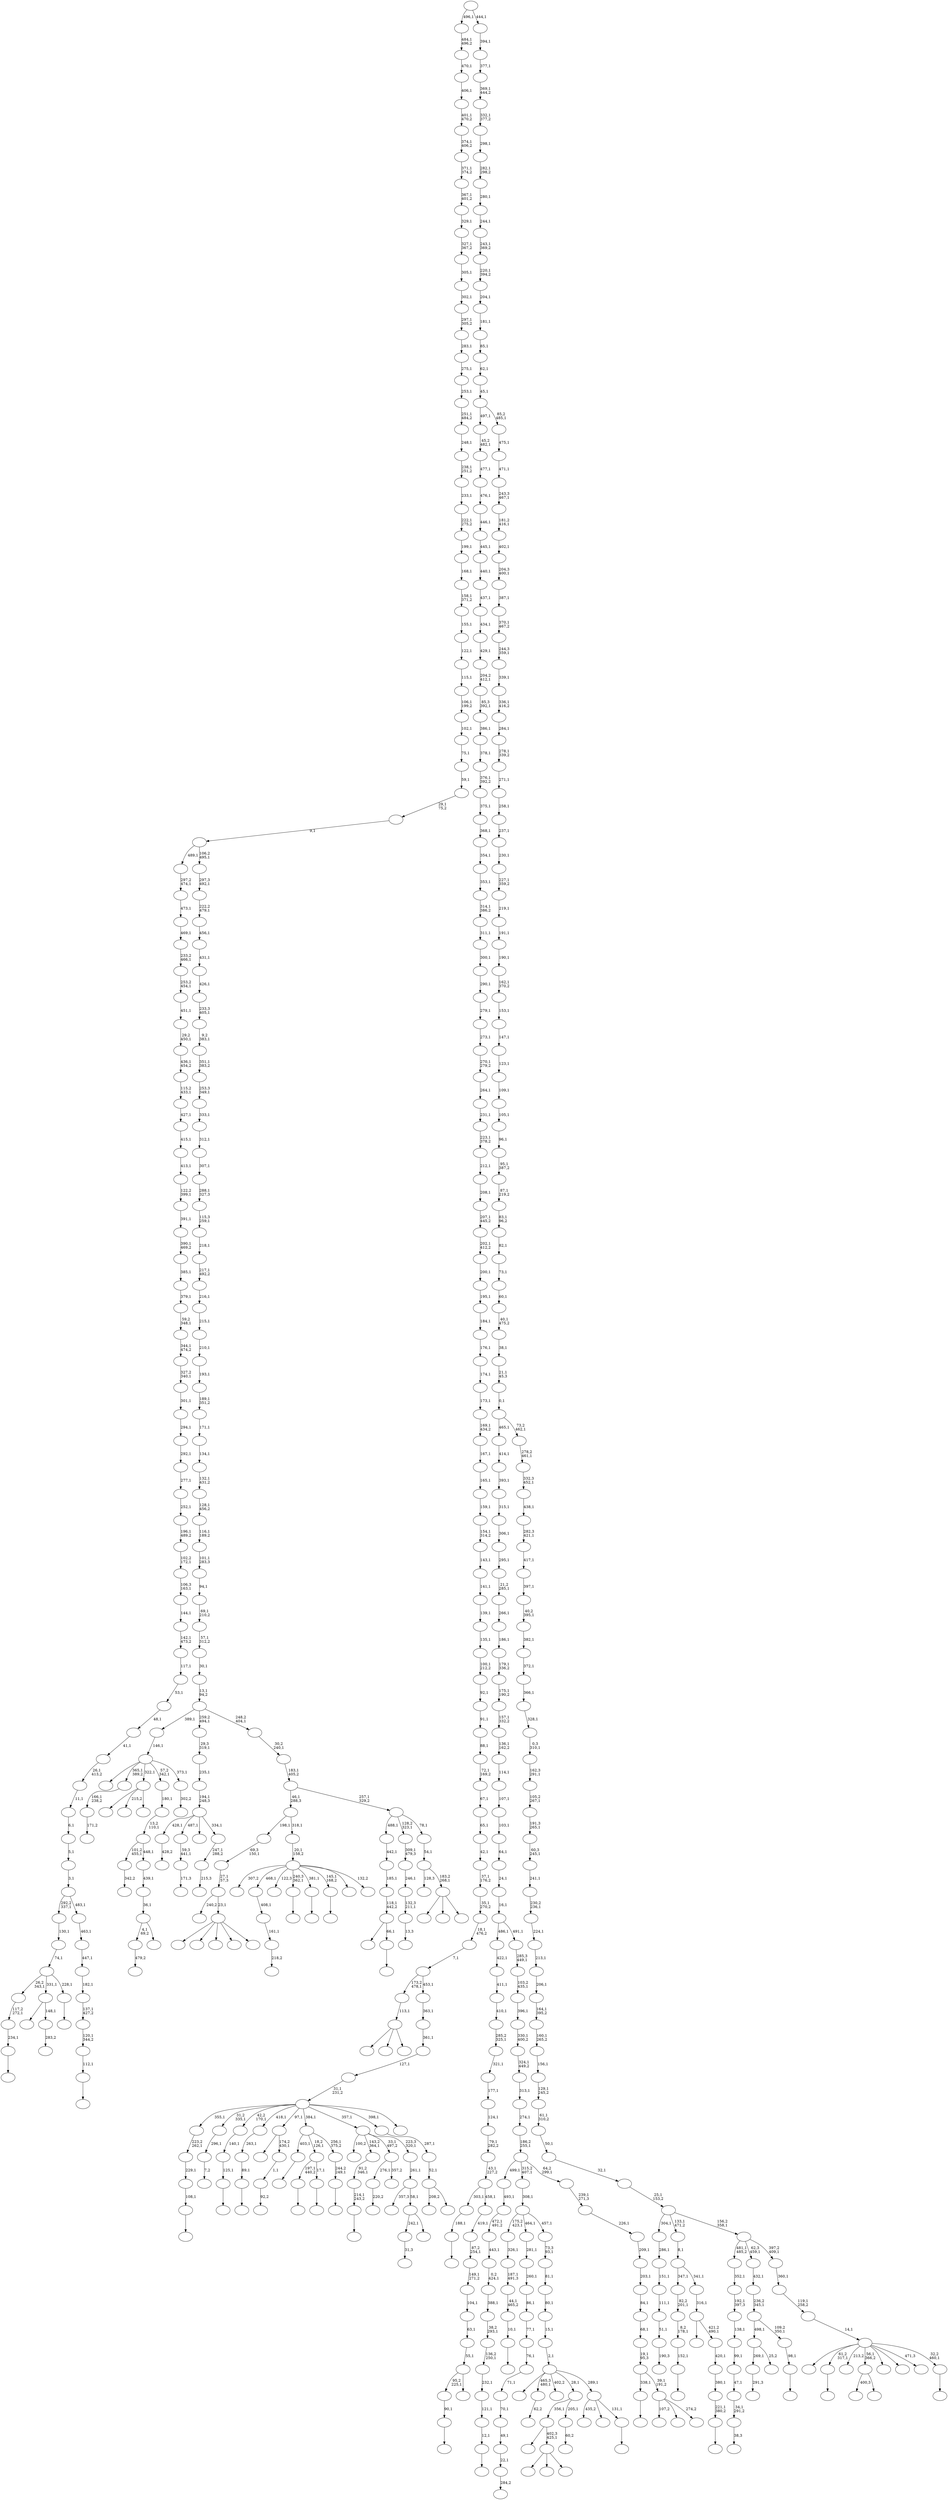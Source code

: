 digraph T {
	600 [label=""]
	599 [label=""]
	598 [label=""]
	597 [label=""]
	596 [label=""]
	595 [label=""]
	594 [label=""]
	593 [label=""]
	592 [label=""]
	591 [label=""]
	590 [label=""]
	589 [label=""]
	588 [label=""]
	587 [label=""]
	586 [label=""]
	585 [label=""]
	584 [label=""]
	583 [label=""]
	582 [label=""]
	581 [label=""]
	580 [label=""]
	579 [label=""]
	578 [label=""]
	577 [label=""]
	576 [label=""]
	575 [label=""]
	574 [label=""]
	573 [label=""]
	572 [label=""]
	571 [label=""]
	570 [label=""]
	569 [label=""]
	568 [label=""]
	567 [label=""]
	566 [label=""]
	565 [label=""]
	564 [label=""]
	563 [label=""]
	562 [label=""]
	561 [label=""]
	560 [label=""]
	559 [label=""]
	558 [label=""]
	557 [label=""]
	556 [label=""]
	555 [label=""]
	554 [label=""]
	553 [label=""]
	552 [label=""]
	551 [label=""]
	550 [label=""]
	549 [label=""]
	548 [label=""]
	547 [label=""]
	546 [label=""]
	545 [label=""]
	544 [label=""]
	543 [label=""]
	542 [label=""]
	541 [label=""]
	540 [label=""]
	539 [label=""]
	538 [label=""]
	537 [label=""]
	536 [label=""]
	535 [label=""]
	534 [label=""]
	533 [label=""]
	532 [label=""]
	531 [label=""]
	530 [label=""]
	529 [label=""]
	528 [label=""]
	527 [label=""]
	526 [label=""]
	525 [label=""]
	524 [label=""]
	523 [label=""]
	522 [label=""]
	521 [label=""]
	520 [label=""]
	519 [label=""]
	518 [label=""]
	517 [label=""]
	516 [label=""]
	515 [label=""]
	514 [label=""]
	513 [label=""]
	512 [label=""]
	511 [label=""]
	510 [label=""]
	509 [label=""]
	508 [label=""]
	507 [label=""]
	506 [label=""]
	505 [label=""]
	504 [label=""]
	503 [label=""]
	502 [label=""]
	501 [label=""]
	500 [label=""]
	499 [label=""]
	498 [label=""]
	497 [label=""]
	496 [label=""]
	495 [label=""]
	494 [label=""]
	493 [label=""]
	492 [label=""]
	491 [label=""]
	490 [label=""]
	489 [label=""]
	488 [label=""]
	487 [label=""]
	486 [label=""]
	485 [label=""]
	484 [label=""]
	483 [label=""]
	482 [label=""]
	481 [label=""]
	480 [label=""]
	479 [label=""]
	478 [label=""]
	477 [label=""]
	476 [label=""]
	475 [label=""]
	474 [label=""]
	473 [label=""]
	472 [label=""]
	471 [label=""]
	470 [label=""]
	469 [label=""]
	468 [label=""]
	467 [label=""]
	466 [label=""]
	465 [label=""]
	464 [label=""]
	463 [label=""]
	462 [label=""]
	461 [label=""]
	460 [label=""]
	459 [label=""]
	458 [label=""]
	457 [label=""]
	456 [label=""]
	455 [label=""]
	454 [label=""]
	453 [label=""]
	452 [label=""]
	451 [label=""]
	450 [label=""]
	449 [label=""]
	448 [label=""]
	447 [label=""]
	446 [label=""]
	445 [label=""]
	444 [label=""]
	443 [label=""]
	442 [label=""]
	441 [label=""]
	440 [label=""]
	439 [label=""]
	438 [label=""]
	437 [label=""]
	436 [label=""]
	435 [label=""]
	434 [label=""]
	433 [label=""]
	432 [label=""]
	431 [label=""]
	430 [label=""]
	429 [label=""]
	428 [label=""]
	427 [label=""]
	426 [label=""]
	425 [label=""]
	424 [label=""]
	423 [label=""]
	422 [label=""]
	421 [label=""]
	420 [label=""]
	419 [label=""]
	418 [label=""]
	417 [label=""]
	416 [label=""]
	415 [label=""]
	414 [label=""]
	413 [label=""]
	412 [label=""]
	411 [label=""]
	410 [label=""]
	409 [label=""]
	408 [label=""]
	407 [label=""]
	406 [label=""]
	405 [label=""]
	404 [label=""]
	403 [label=""]
	402 [label=""]
	401 [label=""]
	400 [label=""]
	399 [label=""]
	398 [label=""]
	397 [label=""]
	396 [label=""]
	395 [label=""]
	394 [label=""]
	393 [label=""]
	392 [label=""]
	391 [label=""]
	390 [label=""]
	389 [label=""]
	388 [label=""]
	387 [label=""]
	386 [label=""]
	385 [label=""]
	384 [label=""]
	383 [label=""]
	382 [label=""]
	381 [label=""]
	380 [label=""]
	379 [label=""]
	378 [label=""]
	377 [label=""]
	376 [label=""]
	375 [label=""]
	374 [label=""]
	373 [label=""]
	372 [label=""]
	371 [label=""]
	370 [label=""]
	369 [label=""]
	368 [label=""]
	367 [label=""]
	366 [label=""]
	365 [label=""]
	364 [label=""]
	363 [label=""]
	362 [label=""]
	361 [label=""]
	360 [label=""]
	359 [label=""]
	358 [label=""]
	357 [label=""]
	356 [label=""]
	355 [label=""]
	354 [label=""]
	353 [label=""]
	352 [label=""]
	351 [label=""]
	350 [label=""]
	349 [label=""]
	348 [label=""]
	347 [label=""]
	346 [label=""]
	345 [label=""]
	344 [label=""]
	343 [label=""]
	342 [label=""]
	341 [label=""]
	340 [label=""]
	339 [label=""]
	338 [label=""]
	337 [label=""]
	336 [label=""]
	335 [label=""]
	334 [label=""]
	333 [label=""]
	332 [label=""]
	331 [label=""]
	330 [label=""]
	329 [label=""]
	328 [label=""]
	327 [label=""]
	326 [label=""]
	325 [label=""]
	324 [label=""]
	323 [label=""]
	322 [label=""]
	321 [label=""]
	320 [label=""]
	319 [label=""]
	318 [label=""]
	317 [label=""]
	316 [label=""]
	315 [label=""]
	314 [label=""]
	313 [label=""]
	312 [label=""]
	311 [label=""]
	310 [label=""]
	309 [label=""]
	308 [label=""]
	307 [label=""]
	306 [label=""]
	305 [label=""]
	304 [label=""]
	303 [label=""]
	302 [label=""]
	301 [label=""]
	300 [label=""]
	299 [label=""]
	298 [label=""]
	297 [label=""]
	296 [label=""]
	295 [label=""]
	294 [label=""]
	293 [label=""]
	292 [label=""]
	291 [label=""]
	290 [label=""]
	289 [label=""]
	288 [label=""]
	287 [label=""]
	286 [label=""]
	285 [label=""]
	284 [label=""]
	283 [label=""]
	282 [label=""]
	281 [label=""]
	280 [label=""]
	279 [label=""]
	278 [label=""]
	277 [label=""]
	276 [label=""]
	275 [label=""]
	274 [label=""]
	273 [label=""]
	272 [label=""]
	271 [label=""]
	270 [label=""]
	269 [label=""]
	268 [label=""]
	267 [label=""]
	266 [label=""]
	265 [label=""]
	264 [label=""]
	263 [label=""]
	262 [label=""]
	261 [label=""]
	260 [label=""]
	259 [label=""]
	258 [label=""]
	257 [label=""]
	256 [label=""]
	255 [label=""]
	254 [label=""]
	253 [label=""]
	252 [label=""]
	251 [label=""]
	250 [label=""]
	249 [label=""]
	248 [label=""]
	247 [label=""]
	246 [label=""]
	245 [label=""]
	244 [label=""]
	243 [label=""]
	242 [label=""]
	241 [label=""]
	240 [label=""]
	239 [label=""]
	238 [label=""]
	237 [label=""]
	236 [label=""]
	235 [label=""]
	234 [label=""]
	233 [label=""]
	232 [label=""]
	231 [label=""]
	230 [label=""]
	229 [label=""]
	228 [label=""]
	227 [label=""]
	226 [label=""]
	225 [label=""]
	224 [label=""]
	223 [label=""]
	222 [label=""]
	221 [label=""]
	220 [label=""]
	219 [label=""]
	218 [label=""]
	217 [label=""]
	216 [label=""]
	215 [label=""]
	214 [label=""]
	213 [label=""]
	212 [label=""]
	211 [label=""]
	210 [label=""]
	209 [label=""]
	208 [label=""]
	207 [label=""]
	206 [label=""]
	205 [label=""]
	204 [label=""]
	203 [label=""]
	202 [label=""]
	201 [label=""]
	200 [label=""]
	199 [label=""]
	198 [label=""]
	197 [label=""]
	196 [label=""]
	195 [label=""]
	194 [label=""]
	193 [label=""]
	192 [label=""]
	191 [label=""]
	190 [label=""]
	189 [label=""]
	188 [label=""]
	187 [label=""]
	186 [label=""]
	185 [label=""]
	184 [label=""]
	183 [label=""]
	182 [label=""]
	181 [label=""]
	180 [label=""]
	179 [label=""]
	178 [label=""]
	177 [label=""]
	176 [label=""]
	175 [label=""]
	174 [label=""]
	173 [label=""]
	172 [label=""]
	171 [label=""]
	170 [label=""]
	169 [label=""]
	168 [label=""]
	167 [label=""]
	166 [label=""]
	165 [label=""]
	164 [label=""]
	163 [label=""]
	162 [label=""]
	161 [label=""]
	160 [label=""]
	159 [label=""]
	158 [label=""]
	157 [label=""]
	156 [label=""]
	155 [label=""]
	154 [label=""]
	153 [label=""]
	152 [label=""]
	151 [label=""]
	150 [label=""]
	149 [label=""]
	148 [label=""]
	147 [label=""]
	146 [label=""]
	145 [label=""]
	144 [label=""]
	143 [label=""]
	142 [label=""]
	141 [label=""]
	140 [label=""]
	139 [label=""]
	138 [label=""]
	137 [label=""]
	136 [label=""]
	135 [label=""]
	134 [label=""]
	133 [label=""]
	132 [label=""]
	131 [label=""]
	130 [label=""]
	129 [label=""]
	128 [label=""]
	127 [label=""]
	126 [label=""]
	125 [label=""]
	124 [label=""]
	123 [label=""]
	122 [label=""]
	121 [label=""]
	120 [label=""]
	119 [label=""]
	118 [label=""]
	117 [label=""]
	116 [label=""]
	115 [label=""]
	114 [label=""]
	113 [label=""]
	112 [label=""]
	111 [label=""]
	110 [label=""]
	109 [label=""]
	108 [label=""]
	107 [label=""]
	106 [label=""]
	105 [label=""]
	104 [label=""]
	103 [label=""]
	102 [label=""]
	101 [label=""]
	100 [label=""]
	99 [label=""]
	98 [label=""]
	97 [label=""]
	96 [label=""]
	95 [label=""]
	94 [label=""]
	93 [label=""]
	92 [label=""]
	91 [label=""]
	90 [label=""]
	89 [label=""]
	88 [label=""]
	87 [label=""]
	86 [label=""]
	85 [label=""]
	84 [label=""]
	83 [label=""]
	82 [label=""]
	81 [label=""]
	80 [label=""]
	79 [label=""]
	78 [label=""]
	77 [label=""]
	76 [label=""]
	75 [label=""]
	74 [label=""]
	73 [label=""]
	72 [label=""]
	71 [label=""]
	70 [label=""]
	69 [label=""]
	68 [label=""]
	67 [label=""]
	66 [label=""]
	65 [label=""]
	64 [label=""]
	63 [label=""]
	62 [label=""]
	61 [label=""]
	60 [label=""]
	59 [label=""]
	58 [label=""]
	57 [label=""]
	56 [label=""]
	55 [label=""]
	54 [label=""]
	53 [label=""]
	52 [label=""]
	51 [label=""]
	50 [label=""]
	49 [label=""]
	48 [label=""]
	47 [label=""]
	46 [label=""]
	45 [label=""]
	44 [label=""]
	43 [label=""]
	42 [label=""]
	41 [label=""]
	40 [label=""]
	39 [label=""]
	38 [label=""]
	37 [label=""]
	36 [label=""]
	35 [label=""]
	34 [label=""]
	33 [label=""]
	32 [label=""]
	31 [label=""]
	30 [label=""]
	29 [label=""]
	28 [label=""]
	27 [label=""]
	26 [label=""]
	25 [label=""]
	24 [label=""]
	23 [label=""]
	22 [label=""]
	21 [label=""]
	20 [label=""]
	19 [label=""]
	18 [label=""]
	17 [label=""]
	16 [label=""]
	15 [label=""]
	14 [label=""]
	13 [label=""]
	12 [label=""]
	11 [label=""]
	10 [label=""]
	9 [label=""]
	8 [label=""]
	7 [label=""]
	6 [label=""]
	5 [label=""]
	4 [label=""]
	3 [label=""]
	2 [label=""]
	1 [label=""]
	0 [label=""]
	598 -> 599 [label=""]
	592 -> 593 [label="479,2"]
	586 -> 587 [label=""]
	585 -> 586 [label="152,1"]
	584 -> 585 [label="8,2\n178,1"]
	583 -> 584 [label="82,2\n201,1"]
	581 -> 582 [label=""]
	580 -> 581 [label="108,1"]
	579 -> 580 [label="229,1"]
	578 -> 579 [label="223,2\n262,1"]
	575 -> 576 [label="7,2"]
	574 -> 575 [label="296,1"]
	572 -> 573 [label=""]
	571 -> 572 [label="125,1"]
	570 -> 571 [label="140,1"]
	568 -> 569 [label="291,3"]
	566 -> 567 [label="31,3"]
	563 -> 564 [label="428,2"]
	560 -> 568 [label="269,1"]
	560 -> 561 [label="25,2"]
	558 -> 559 [label="342,2"]
	554 -> 555 [label="220,2"]
	551 -> 552 [label=""]
	550 -> 551 [label="188,1"]
	548 -> 549 [label=""]
	547 -> 548 [label="10,1"]
	546 -> 547 [label="44,1\n465,2"]
	545 -> 546 [label="187,1\n491,3"]
	544 -> 545 [label="326,1"]
	542 -> 543 [label=""]
	541 -> 542 [label="234,1"]
	540 -> 541 [label="117,2\n272,1"]
	538 -> 539 [label="284,2"]
	537 -> 538 [label="22,1"]
	536 -> 537 [label="49,1"]
	535 -> 536 [label="70,1"]
	534 -> 535 [label="71,1"]
	533 -> 534 [label="76,1"]
	532 -> 533 [label="77,1"]
	531 -> 532 [label="86,1"]
	530 -> 531 [label="260,1"]
	529 -> 530 [label="281,1"]
	526 -> 527 [label=""]
	525 -> 526 [label="89,1"]
	524 -> 525 [label="263,1"]
	522 -> 523 [label=""]
	521 -> 522 [label="214,1\n243,2"]
	520 -> 521 [label="91,2\n346,1"]
	518 -> 519 [label="38,3"]
	517 -> 518 [label="34,1\n291,2"]
	516 -> 517 [label="47,1"]
	515 -> 516 [label="99,1"]
	514 -> 515 [label="138,1"]
	513 -> 514 [label="192,1\n397,3"]
	512 -> 513 [label="352,1"]
	510 -> 511 [label="190,3"]
	509 -> 510 [label="51,1"]
	508 -> 509 [label="111,1"]
	507 -> 508 [label="151,1"]
	506 -> 507 [label="286,1"]
	504 -> 505 [label=""]
	501 -> 502 [label="218,2"]
	500 -> 501 [label="161,1"]
	499 -> 500 [label="408,1"]
	495 -> 496 [label=""]
	494 -> 598 [label="197,1\n440,2"]
	494 -> 495 [label="17,1"]
	492 -> 493 [label="92,2"]
	491 -> 492 [label="1,1"]
	490 -> 600 [label=""]
	490 -> 491 [label="174,2\n430,1"]
	486 -> 487 [label="62,2"]
	484 -> 485 [label=""]
	483 -> 484 [label="98,1"]
	482 -> 560 [label="498,1"]
	482 -> 483 [label="109,2\n350,1"]
	481 -> 482 [label="236,2\n345,1"]
	480 -> 481 [label="432,1"]
	477 -> 554 [label="276,1"]
	477 -> 478 [label="357,2"]
	475 -> 476 [label=""]
	474 -> 475 [label="244,2\n249,1"]
	473 -> 504 [label="403,1"]
	473 -> 494 [label="18,2\n126,1"]
	473 -> 474 [label="256,1\n375,2"]
	471 -> 472 [label="171,2"]
	470 -> 471 [label="166,1\n238,2"]
	468 -> 565 [label=""]
	468 -> 553 [label="215,2"]
	468 -> 469 [label=""]
	464 -> 566 [label="242,1"]
	464 -> 465 [label=""]
	463 -> 497 [label="357,3"]
	463 -> 464 [label="58,1"]
	462 -> 463 [label="261,1"]
	461 -> 588 [label="100,2"]
	461 -> 520 [label="143,2\n364,1"]
	461 -> 477 [label="33,1\n497,2"]
	461 -> 462 [label="223,3\n320,1"]
	458 -> 528 [label=""]
	458 -> 488 [label=""]
	458 -> 459 [label=""]
	457 -> 591 [label=""]
	457 -> 458 [label="402,3\n425,1"]
	455 -> 456 [label=""]
	454 -> 455 [label="12,1"]
	453 -> 454 [label="121,1"]
	452 -> 453 [label="232,1"]
	451 -> 452 [label="136,2\n250,1"]
	450 -> 451 [label="38,2\n293,1"]
	449 -> 450 [label="388,1"]
	448 -> 449 [label="0,2\n424,1"]
	447 -> 448 [label="443,1"]
	446 -> 447 [label="472,1\n491,2"]
	445 -> 446 [label="493,1"]
	443 -> 562 [label="208,2"]
	443 -> 444 [label=""]
	442 -> 443 [label="52,1"]
	441 -> 442 [label="287,1"]
	438 -> 439 [label=""]
	436 -> 592 [label="4,1\n69,2"]
	436 -> 437 [label=""]
	435 -> 436 [label="36,1"]
	434 -> 435 [label="439,1"]
	433 -> 558 [label="101,2\n455,1"]
	433 -> 434 [label="448,1"]
	432 -> 433 [label="13,2\n110,1"]
	431 -> 432 [label="180,1"]
	429 -> 430 [label=""]
	428 -> 589 [label=""]
	428 -> 429 [label="66,1"]
	427 -> 428 [label="118,1\n442,2"]
	426 -> 427 [label="185,1"]
	425 -> 426 [label="442,1"]
	423 -> 424 [label="302,2"]
	422 -> 489 [label=""]
	422 -> 470 [label="365,1\n389,2"]
	422 -> 468 [label="322,1"]
	422 -> 431 [label="57,2\n342,1"]
	422 -> 423 [label="373,1"]
	421 -> 422 [label="146,1"]
	419 -> 420 [label=""]
	417 -> 418 [label=""]
	415 -> 416 [label=""]
	413 -> 414 [label="60,2"]
	412 -> 457 [label="356,1"]
	412 -> 413 [label="205,1"]
	410 -> 411 [label="171,3"]
	409 -> 410 [label="59,3\n441,1"]
	407 -> 503 [label=""]
	407 -> 479 [label=""]
	407 -> 408 [label=""]
	406 -> 407 [label="113,1"]
	404 -> 405 [label="13,3"]
	403 -> 404 [label="132,3\n211,1"]
	402 -> 403 [label="246,1"]
	401 -> 402 [label="309,1\n479,3"]
	398 -> 399 [label="283,2"]
	397 -> 557 [label=""]
	397 -> 398 [label="148,1"]
	391 -> 392 [label=""]
	389 -> 393 [label="400,3"]
	389 -> 390 [label=""]
	387 -> 388 [label=""]
	386 -> 595 [label="435,2"]
	386 -> 400 [label=""]
	386 -> 387 [label="131,1"]
	385 -> 577 [label=""]
	385 -> 486 [label="465,3\n480,1"]
	385 -> 440 [label="402,2"]
	385 -> 412 [label="28,1"]
	385 -> 386 [label="289,1"]
	384 -> 385 [label="2,1"]
	383 -> 384 [label="15,1"]
	382 -> 383 [label="80,1"]
	381 -> 382 [label="81,1"]
	380 -> 381 [label="73,3\n93,1"]
	379 -> 544 [label="175,2\n423,1"]
	379 -> 529 [label="464,1"]
	379 -> 380 [label="457,1"]
	378 -> 379 [label="308,1"]
	376 -> 377 [label="215,3"]
	375 -> 376 [label="247,1\n288,2"]
	374 -> 563 [label="428,1"]
	374 -> 409 [label="487,1"]
	374 -> 396 [label=""]
	374 -> 375 [label="334,1"]
	373 -> 374 [label="194,1\n248,3"]
	372 -> 373 [label="235,1"]
	371 -> 372 [label="29,3\n319,1"]
	369 -> 370 [label=""]
	368 -> 540 [label="26,2\n343,1"]
	368 -> 397 [label="331,1"]
	368 -> 369 [label="228,1"]
	367 -> 368 [label="74,1"]
	366 -> 367 [label="130,1"]
	364 -> 365 [label=""]
	363 -> 364 [label="112,1"]
	362 -> 363 [label="120,1\n344,2"]
	361 -> 362 [label="137,1\n427,2"]
	360 -> 361 [label="182,1"]
	359 -> 360 [label="447,1"]
	358 -> 359 [label="463,1"]
	357 -> 366 [label="292,2\n337,1"]
	357 -> 358 [label="483,1"]
	356 -> 357 [label="3,1"]
	355 -> 356 [label="5,1"]
	354 -> 355 [label="6,1"]
	353 -> 354 [label="11,1"]
	352 -> 353 [label="26,1\n413,2"]
	351 -> 352 [label="41,1"]
	350 -> 351 [label="48,1"]
	349 -> 350 [label="53,1"]
	348 -> 349 [label="117,1"]
	347 -> 348 [label="142,1\n473,2"]
	346 -> 347 [label="144,1"]
	345 -> 346 [label="106,3\n163,1"]
	344 -> 345 [label="102,2\n172,1"]
	343 -> 344 [label="196,1\n489,2"]
	342 -> 343 [label="252,1"]
	341 -> 342 [label="277,1"]
	340 -> 341 [label="292,1"]
	339 -> 340 [label="294,1"]
	338 -> 339 [label="301,1"]
	337 -> 338 [label="327,2\n340,1"]
	336 -> 337 [label="344,1\n474,2"]
	335 -> 336 [label="59,2\n348,1"]
	334 -> 335 [label="379,1"]
	333 -> 334 [label="385,1"]
	332 -> 333 [label="390,1\n469,2"]
	331 -> 332 [label="391,1"]
	330 -> 331 [label="122,2\n399,1"]
	329 -> 330 [label="413,1"]
	328 -> 329 [label="415,1"]
	327 -> 328 [label="427,1"]
	326 -> 327 [label="115,2\n433,1"]
	325 -> 326 [label="436,1\n454,2"]
	324 -> 325 [label="29,2\n450,1"]
	323 -> 324 [label="451,1"]
	322 -> 323 [label="253,2\n454,1"]
	321 -> 322 [label="233,2\n466,1"]
	320 -> 321 [label="469,1"]
	319 -> 320 [label="473,1"]
	318 -> 319 [label="297,2\n474,1"]
	314 -> 315 [label=""]
	313 -> 314 [label="90,1"]
	309 -> 310 [label=""]
	308 -> 309 [label="221,1\n380,2"]
	307 -> 308 [label="380,1"]
	306 -> 307 [label="420,1"]
	305 -> 596 [label=""]
	305 -> 306 [label="421,2\n490,1"]
	304 -> 305 [label="316,1"]
	303 -> 583 [label="347,1"]
	303 -> 304 [label="341,1"]
	302 -> 303 [label="8,1"]
	298 -> 313 [label="95,2\n225,1"]
	298 -> 299 [label=""]
	297 -> 298 [label="55,1"]
	296 -> 297 [label="63,1"]
	295 -> 296 [label="104,1"]
	294 -> 295 [label="149,1\n271,2"]
	293 -> 294 [label="87,2\n254,1"]
	292 -> 293 [label="419,1"]
	291 -> 550 [label="303,1"]
	291 -> 292 [label="458,1"]
	290 -> 291 [label="43,1\n227,2"]
	289 -> 290 [label="79,1\n282,2"]
	288 -> 289 [label="124,1"]
	287 -> 288 [label="177,1"]
	286 -> 287 [label="321,1"]
	285 -> 286 [label="285,2\n325,1"]
	284 -> 285 [label="410,1"]
	283 -> 284 [label="411,1"]
	282 -> 283 [label="422,1"]
	280 -> 556 [label=""]
	280 -> 467 [label=""]
	280 -> 466 [label=""]
	280 -> 316 [label=""]
	280 -> 281 [label=""]
	279 -> 394 [label="240,2"]
	279 -> 280 [label="23,1"]
	278 -> 279 [label="27,1\n57,3"]
	277 -> 278 [label="69,3\n150,1"]
	273 -> 317 [label="107,2"]
	273 -> 275 [label=""]
	273 -> 274 [label="274,2"]
	272 -> 415 [label="338,1"]
	272 -> 273 [label="39,1\n191,2"]
	271 -> 272 [label="19,1\n95,3"]
	270 -> 271 [label="68,1"]
	269 -> 270 [label="84,1"]
	268 -> 269 [label="203,1"]
	267 -> 268 [label="209,1"]
	266 -> 267 [label="226,1"]
	265 -> 266 [label="239,1\n271,3"]
	264 -> 445 [label="499,1"]
	264 -> 378 [label="315,2\n407,1"]
	264 -> 265 [label="64,2\n299,1"]
	263 -> 264 [label="186,2\n255,1"]
	262 -> 263 [label="274,1"]
	261 -> 262 [label="313,1"]
	260 -> 261 [label="324,1\n449,2"]
	259 -> 260 [label="330,1\n400,2"]
	258 -> 259 [label="396,1"]
	257 -> 258 [label="103,2\n435,1"]
	256 -> 257 [label="285,3\n449,1"]
	255 -> 282 [label="486,1"]
	255 -> 256 [label="491,1"]
	254 -> 255 [label="16,1"]
	253 -> 254 [label="24,1"]
	252 -> 253 [label="64,1"]
	251 -> 252 [label="103,1"]
	250 -> 251 [label="107,1"]
	249 -> 250 [label="114,1"]
	248 -> 249 [label="136,1\n162,2"]
	247 -> 248 [label="157,1\n332,2"]
	246 -> 247 [label="175,1\n190,2"]
	245 -> 246 [label="179,1\n336,2"]
	244 -> 245 [label="186,1"]
	243 -> 244 [label="266,1"]
	242 -> 243 [label="21,2\n285,1"]
	241 -> 242 [label="295,1"]
	240 -> 241 [label="306,1"]
	239 -> 240 [label="315,1"]
	238 -> 239 [label="393,1"]
	237 -> 238 [label="414,1"]
	235 -> 594 [label="307,2"]
	235 -> 499 [label="468,1"]
	235 -> 460 [label="122,3"]
	235 -> 438 [label="240,3\n362,1"]
	235 -> 419 [label="381,1"]
	235 -> 391 [label="145,1\n168,2"]
	235 -> 276 [label=""]
	235 -> 236 [label="132,2"]
	234 -> 235 [label="20,1\n158,2"]
	233 -> 277 [label="198,1"]
	233 -> 234 [label="318,1"]
	231 -> 597 [label=""]
	231 -> 498 [label=""]
	231 -> 232 [label=""]
	230 -> 301 [label="128,3"]
	230 -> 231 [label="183,2\n268,1"]
	229 -> 230 [label="54,1"]
	228 -> 425 [label="488,1"]
	228 -> 401 [label="128,2\n323,1"]
	228 -> 229 [label="78,1"]
	227 -> 233 [label="46,1\n288,3"]
	227 -> 228 [label="257,1\n329,2"]
	226 -> 227 [label="183,1\n405,2"]
	225 -> 226 [label="30,2\n240,1"]
	224 -> 421 [label="389,1"]
	224 -> 371 [label="259,2\n494,1"]
	224 -> 225 [label="248,2\n404,1"]
	223 -> 224 [label="13,1\n94,2"]
	222 -> 223 [label="30,1"]
	221 -> 222 [label="57,1\n312,2"]
	220 -> 221 [label="69,1\n210,2"]
	219 -> 220 [label="94,1"]
	218 -> 219 [label="101,1\n283,3"]
	217 -> 218 [label="116,1\n189,2"]
	216 -> 217 [label="128,1\n456,2"]
	215 -> 216 [label="132,1\n431,2"]
	214 -> 215 [label="134,1"]
	213 -> 214 [label="171,1"]
	212 -> 213 [label="189,1\n351,2"]
	211 -> 212 [label="193,1"]
	210 -> 211 [label="210,1"]
	209 -> 210 [label="215,1"]
	208 -> 209 [label="216,1"]
	207 -> 208 [label="217,1\n492,2"]
	206 -> 207 [label="218,1"]
	205 -> 206 [label="115,3\n259,1"]
	204 -> 205 [label="288,1\n327,3"]
	203 -> 204 [label="307,1"]
	202 -> 203 [label="312,1"]
	201 -> 202 [label="333,1"]
	200 -> 201 [label="253,3\n349,1"]
	199 -> 200 [label="351,1\n383,2"]
	198 -> 199 [label="9,2\n383,1"]
	197 -> 198 [label="233,3\n405,1"]
	196 -> 197 [label="426,1"]
	195 -> 196 [label="431,1"]
	194 -> 195 [label="456,1"]
	193 -> 194 [label="222,2\n479,1"]
	192 -> 193 [label="297,3\n492,1"]
	191 -> 318 [label="489,1"]
	191 -> 192 [label="106,2\n495,1"]
	190 -> 191 [label="9,1"]
	189 -> 190 [label="29,1\n75,2"]
	188 -> 189 [label="59,1"]
	187 -> 188 [label="75,1"]
	186 -> 187 [label="102,1"]
	185 -> 186 [label="106,1\n199,2"]
	184 -> 185 [label="115,1"]
	183 -> 184 [label="122,1"]
	182 -> 183 [label="155,1"]
	181 -> 182 [label="158,1\n371,2"]
	180 -> 181 [label="168,1"]
	179 -> 180 [label="199,1"]
	178 -> 179 [label="222,1\n275,2"]
	177 -> 178 [label="233,1"]
	176 -> 177 [label="238,1\n251,2"]
	175 -> 176 [label="248,1"]
	174 -> 175 [label="251,1\n484,2"]
	173 -> 174 [label="253,1"]
	172 -> 173 [label="275,1"]
	171 -> 172 [label="283,1"]
	170 -> 171 [label="297,1\n305,2"]
	169 -> 170 [label="302,1"]
	168 -> 169 [label="305,1"]
	167 -> 168 [label="327,1\n367,2"]
	166 -> 167 [label="329,1"]
	165 -> 166 [label="367,1\n401,2"]
	164 -> 165 [label="371,1\n374,2"]
	163 -> 164 [label="374,1\n406,2"]
	162 -> 163 [label="401,1\n470,2"]
	161 -> 162 [label="406,1"]
	160 -> 161 [label="470,1"]
	159 -> 160 [label="484,1\n496,2"]
	157 -> 578 [label="355,1"]
	157 -> 574 [label="31,2\n335,1"]
	157 -> 570 [label="42,2\n170,1"]
	157 -> 524 [label="418,1"]
	157 -> 490 [label="97,1"]
	157 -> 473 [label="384,1"]
	157 -> 461 [label="357,1"]
	157 -> 441 [label="398,1"]
	157 -> 158 [label=""]
	156 -> 157 [label="31,1\n231,2"]
	155 -> 156 [label="127,1"]
	154 -> 155 [label="361,1"]
	153 -> 154 [label="363,1"]
	152 -> 406 [label="173,2\n478,1"]
	152 -> 153 [label="453,1"]
	151 -> 152 [label="7,1"]
	150 -> 151 [label="18,1\n476,2"]
	149 -> 150 [label="35,1\n270,2"]
	148 -> 149 [label="37,1\n176,2"]
	147 -> 148 [label="42,1"]
	146 -> 147 [label="65,1"]
	145 -> 146 [label="67,1"]
	144 -> 145 [label="72,1\n169,2"]
	143 -> 144 [label="88,1"]
	142 -> 143 [label="91,1"]
	141 -> 142 [label="92,1"]
	140 -> 141 [label="100,1\n212,2"]
	139 -> 140 [label="135,1"]
	138 -> 139 [label="139,1"]
	137 -> 138 [label="141,1"]
	136 -> 137 [label="143,1"]
	135 -> 136 [label="154,1\n314,2"]
	134 -> 135 [label="159,1"]
	133 -> 134 [label="165,1"]
	132 -> 133 [label="167,1"]
	131 -> 132 [label="169,1\n434,2"]
	130 -> 131 [label="173,1"]
	129 -> 130 [label="174,1"]
	128 -> 129 [label="176,1"]
	127 -> 128 [label="184,1"]
	126 -> 127 [label="195,1"]
	125 -> 126 [label="200,1"]
	124 -> 125 [label="202,1\n412,2"]
	123 -> 124 [label="207,1\n445,2"]
	122 -> 123 [label="208,1"]
	121 -> 122 [label="212,1"]
	120 -> 121 [label="223,1\n378,2"]
	119 -> 120 [label="231,1"]
	118 -> 119 [label="264,1"]
	117 -> 118 [label="270,1\n279,2"]
	116 -> 117 [label="273,1"]
	115 -> 116 [label="279,1"]
	114 -> 115 [label="290,1"]
	113 -> 114 [label="300,1"]
	112 -> 113 [label="311,1"]
	111 -> 112 [label="314,1\n386,2"]
	110 -> 111 [label="353,1"]
	109 -> 110 [label="354,1"]
	108 -> 109 [label="368,1"]
	107 -> 108 [label="375,1"]
	106 -> 107 [label="376,1\n392,2"]
	105 -> 106 [label="378,1"]
	104 -> 105 [label="386,1"]
	103 -> 104 [label="85,3\n392,1"]
	102 -> 103 [label="204,2\n412,1"]
	101 -> 102 [label="429,1"]
	100 -> 101 [label="434,1"]
	99 -> 100 [label="437,1"]
	98 -> 99 [label="440,1"]
	97 -> 98 [label="445,1"]
	96 -> 97 [label="446,1"]
	95 -> 96 [label="476,1"]
	94 -> 95 [label="477,1"]
	93 -> 94 [label="45,2\n482,1"]
	91 -> 92 [label=""]
	90 -> 590 [label=""]
	90 -> 417 [label="61,2\n317,1"]
	90 -> 395 [label="213,2"]
	90 -> 389 [label="56,1\n366,2"]
	90 -> 312 [label=""]
	90 -> 311 [label=""]
	90 -> 300 [label="471,3"]
	90 -> 91 [label="32,2\n460,1"]
	89 -> 90 [label="14,1"]
	88 -> 89 [label="119,1\n258,2"]
	87 -> 88 [label="360,1"]
	86 -> 512 [label="481,1\n485,2"]
	86 -> 480 [label="62,3\n459,1"]
	86 -> 87 [label="397,2\n409,1"]
	85 -> 506 [label="304,1"]
	85 -> 302 [label="133,1\n471,2"]
	85 -> 86 [label="156,2\n358,1"]
	84 -> 85 [label="25,1\n153,2"]
	83 -> 84 [label="32,1"]
	82 -> 83 [label="50,1"]
	81 -> 82 [label="61,1\n310,2"]
	80 -> 81 [label="129,1\n245,2"]
	79 -> 80 [label="156,1"]
	78 -> 79 [label="160,1\n265,2"]
	77 -> 78 [label="164,1\n395,2"]
	76 -> 77 [label="206,1"]
	75 -> 76 [label="213,1"]
	74 -> 75 [label="224,1"]
	73 -> 74 [label="230,2\n236,1"]
	72 -> 73 [label="241,1"]
	71 -> 72 [label="60,3\n245,1"]
	70 -> 71 [label="191,3\n265,1"]
	69 -> 70 [label="105,2\n267,1"]
	68 -> 69 [label="162,3\n291,1"]
	67 -> 68 [label="0,3\n310,1"]
	66 -> 67 [label="328,1"]
	65 -> 66 [label="366,1"]
	64 -> 65 [label="372,1"]
	63 -> 64 [label="382,1"]
	62 -> 63 [label="40,2\n395,1"]
	61 -> 62 [label="397,1"]
	60 -> 61 [label="417,1"]
	59 -> 60 [label="282,3\n421,1"]
	58 -> 59 [label="438,1"]
	57 -> 58 [label="332,3\n452,1"]
	56 -> 57 [label="278,2\n461,1"]
	55 -> 237 [label="465,1"]
	55 -> 56 [label="73,2\n462,1"]
	54 -> 55 [label="0,1"]
	53 -> 54 [label="21,1\n45,3"]
	52 -> 53 [label="38,1"]
	51 -> 52 [label="40,1\n475,2"]
	50 -> 51 [label="60,1"]
	49 -> 50 [label="73,1"]
	48 -> 49 [label="82,1"]
	47 -> 48 [label="83,1\n96,2"]
	46 -> 47 [label="87,1\n219,2"]
	45 -> 46 [label="95,1\n387,2"]
	44 -> 45 [label="96,1"]
	43 -> 44 [label="105,1"]
	42 -> 43 [label="109,1"]
	41 -> 42 [label="123,1"]
	40 -> 41 [label="147,1"]
	39 -> 40 [label="153,1"]
	38 -> 39 [label="162,1\n370,2"]
	37 -> 38 [label="190,1"]
	36 -> 37 [label="191,1"]
	35 -> 36 [label="219,1"]
	34 -> 35 [label="227,1\n359,2"]
	33 -> 34 [label="230,1"]
	32 -> 33 [label="237,1"]
	31 -> 32 [label="258,1"]
	30 -> 31 [label="271,1"]
	29 -> 30 [label="278,1\n339,2"]
	28 -> 29 [label="284,1"]
	27 -> 28 [label="336,1\n416,2"]
	26 -> 27 [label="339,1"]
	25 -> 26 [label="244,3\n359,1"]
	24 -> 25 [label="370,1\n467,2"]
	23 -> 24 [label="387,1"]
	22 -> 23 [label="204,3\n400,1"]
	21 -> 22 [label="402,1"]
	20 -> 21 [label="181,2\n416,1"]
	19 -> 20 [label="243,3\n467,1"]
	18 -> 19 [label="471,1"]
	17 -> 18 [label="475,1"]
	16 -> 93 [label="497,1"]
	16 -> 17 [label="85,2\n485,1"]
	15 -> 16 [label="45,1"]
	14 -> 15 [label="62,1"]
	13 -> 14 [label="85,1"]
	12 -> 13 [label="181,1"]
	11 -> 12 [label="204,1"]
	10 -> 11 [label="220,1\n394,2"]
	9 -> 10 [label="243,1\n369,2"]
	8 -> 9 [label="244,1"]
	7 -> 8 [label="280,1"]
	6 -> 7 [label="282,1\n298,2"]
	5 -> 6 [label="298,1"]
	4 -> 5 [label="332,1\n377,2"]
	3 -> 4 [label="369,1\n444,2"]
	2 -> 3 [label="377,1"]
	1 -> 2 [label="394,1"]
	0 -> 159 [label="496,1"]
	0 -> 1 [label="444,1"]
}
